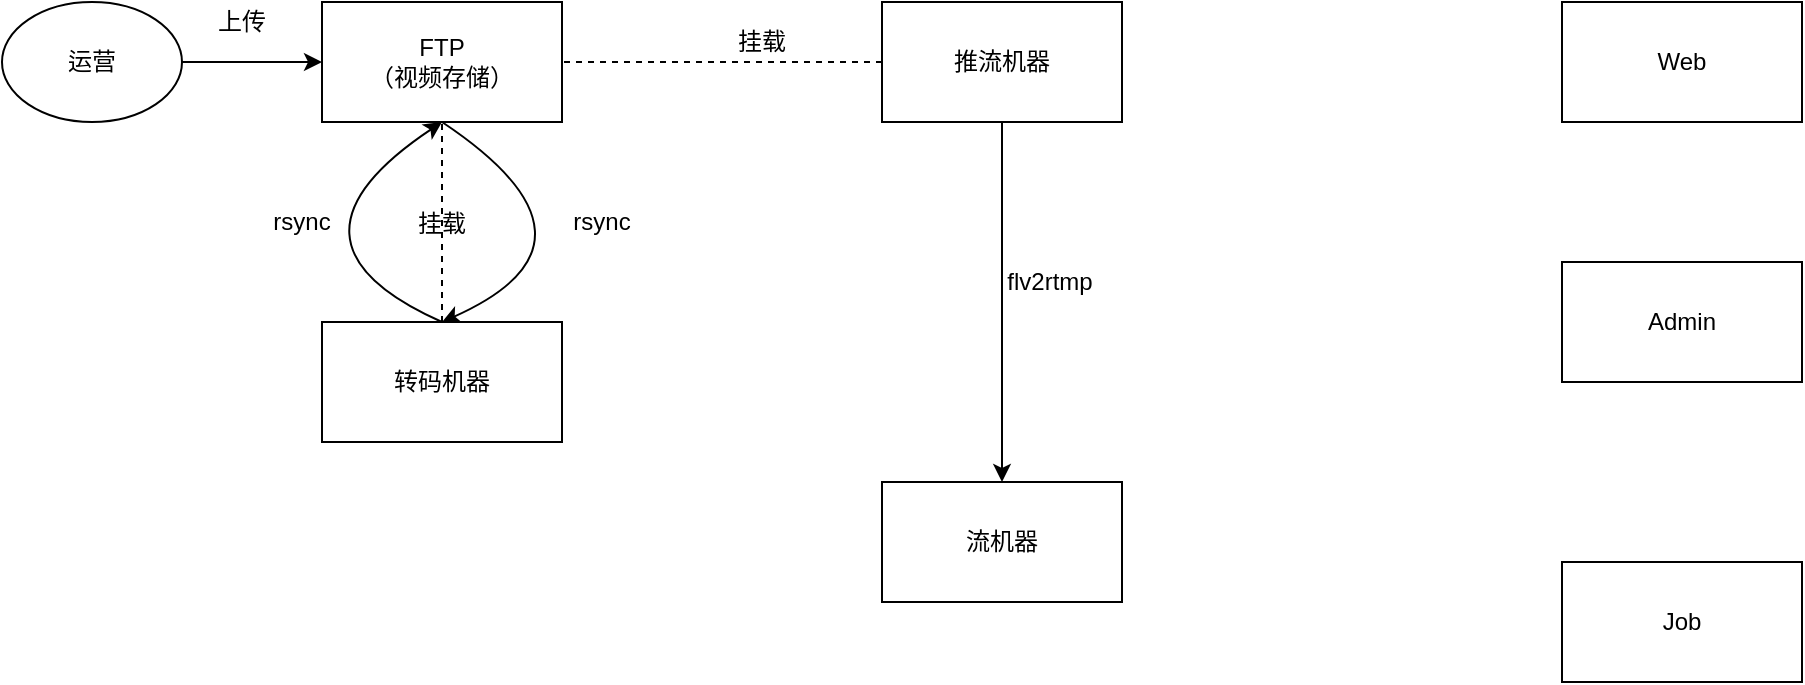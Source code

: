 <mxfile pages="1" version="11.2.4" type="github"><diagram id="OA24zMU_A55mkJVv5YZa" name="第 1 页"><mxGraphModel dx="2199" dy="625" grid="1" gridSize="10" guides="1" tooltips="1" connect="1" arrows="1" fold="1" page="1" pageScale="1" pageWidth="827" pageHeight="1169" math="0" shadow="0"><root><mxCell id="0"/><mxCell id="1" parent="0"/><mxCell id="eCb_psYz3__27OQizyc5-1" value="运营" style="ellipse;whiteSpace=wrap;html=1;" vertex="1" parent="1"><mxGeometry x="-720" y="120" width="90" height="60" as="geometry"/></mxCell><mxCell id="eCb_psYz3__27OQizyc5-2" value="FTP&lt;br&gt;（视频存储）" style="rounded=0;whiteSpace=wrap;html=1;" vertex="1" parent="1"><mxGeometry x="-560" y="120" width="120" height="60" as="geometry"/></mxCell><mxCell id="eCb_psYz3__27OQizyc5-3" value="" style="endArrow=classic;html=1;exitX=1;exitY=0.5;exitDx=0;exitDy=0;entryX=0;entryY=0.5;entryDx=0;entryDy=0;" edge="1" parent="1" source="eCb_psYz3__27OQizyc5-1" target="eCb_psYz3__27OQizyc5-2"><mxGeometry width="50" height="50" relative="1" as="geometry"><mxPoint x="-530" y="110" as="sourcePoint"/><mxPoint x="-480" y="60" as="targetPoint"/></mxGeometry></mxCell><mxCell id="eCb_psYz3__27OQizyc5-5" value="上传" style="text;html=1;strokeColor=none;fillColor=none;align=center;verticalAlign=middle;whiteSpace=wrap;rounded=0;" vertex="1" parent="1"><mxGeometry x="-620" y="120" width="40" height="20" as="geometry"/></mxCell><mxCell id="eCb_psYz3__27OQizyc5-6" value="转码机器" style="rounded=0;whiteSpace=wrap;html=1;" vertex="1" parent="1"><mxGeometry x="-560" y="280" width="120" height="60" as="geometry"/></mxCell><mxCell id="eCb_psYz3__27OQizyc5-7" value="" style="endArrow=none;dashed=1;html=1;entryX=0.5;entryY=1;entryDx=0;entryDy=0;exitX=0.5;exitY=0;exitDx=0;exitDy=0;" edge="1" parent="1" source="eCb_psYz3__27OQizyc5-6" target="eCb_psYz3__27OQizyc5-2"><mxGeometry width="50" height="50" relative="1" as="geometry"><mxPoint x="-520" y="270" as="sourcePoint"/><mxPoint x="-470" y="220" as="targetPoint"/></mxGeometry></mxCell><mxCell id="eCb_psYz3__27OQizyc5-8" value="挂载" style="text;html=1;strokeColor=none;fillColor=none;align=center;verticalAlign=middle;whiteSpace=wrap;rounded=0;" vertex="1" parent="1"><mxGeometry x="-520" y="221" width="40" height="20" as="geometry"/></mxCell><mxCell id="eCb_psYz3__27OQizyc5-9" value="" style="endArrow=classic;html=1;exitX=0.5;exitY=0;exitDx=0;exitDy=0;entryX=0.5;entryY=1;entryDx=0;entryDy=0;curved=1;" edge="1" parent="1" source="eCb_psYz3__27OQizyc5-6" target="eCb_psYz3__27OQizyc5-2"><mxGeometry width="50" height="50" relative="1" as="geometry"><mxPoint x="-560" y="250" as="sourcePoint"/><mxPoint x="-510" y="200" as="targetPoint"/><Array as="points"><mxPoint x="-590" y="240"/></Array></mxGeometry></mxCell><mxCell id="eCb_psYz3__27OQizyc5-10" value="" style="endArrow=classic;html=1;exitX=0.5;exitY=1;exitDx=0;exitDy=0;entryX=0.5;entryY=0;entryDx=0;entryDy=0;curved=1;" edge="1" parent="1" source="eCb_psYz3__27OQizyc5-2" target="eCb_psYz3__27OQizyc5-6"><mxGeometry width="50" height="50" relative="1" as="geometry"><mxPoint x="-520" y="290" as="sourcePoint"/><mxPoint x="-520" y="190" as="targetPoint"/><Array as="points"><mxPoint x="-410" y="240"/></Array></mxGeometry></mxCell><mxCell id="eCb_psYz3__27OQizyc5-11" value="rsync" style="text;html=1;strokeColor=none;fillColor=none;align=center;verticalAlign=middle;whiteSpace=wrap;rounded=0;" vertex="1" parent="1"><mxGeometry x="-590" y="220" width="40" height="20" as="geometry"/></mxCell><mxCell id="eCb_psYz3__27OQizyc5-14" value="rsync" style="text;html=1;strokeColor=none;fillColor=none;align=center;verticalAlign=middle;whiteSpace=wrap;rounded=0;" vertex="1" parent="1"><mxGeometry x="-440" y="220" width="40" height="20" as="geometry"/></mxCell><mxCell id="eCb_psYz3__27OQizyc5-15" value="推流机器" style="rounded=0;whiteSpace=wrap;html=1;" vertex="1" parent="1"><mxGeometry x="-280" y="120" width="120" height="60" as="geometry"/></mxCell><mxCell id="eCb_psYz3__27OQizyc5-22" value="流机器" style="rounded=0;whiteSpace=wrap;html=1;" vertex="1" parent="1"><mxGeometry x="-280" y="360" width="120" height="60" as="geometry"/></mxCell><mxCell id="eCb_psYz3__27OQizyc5-17" value="挂载" style="text;html=1;strokeColor=none;fillColor=none;align=center;verticalAlign=middle;whiteSpace=wrap;rounded=0;" vertex="1" parent="1"><mxGeometry x="-360" y="130" width="40" height="20" as="geometry"/></mxCell><mxCell id="eCb_psYz3__27OQizyc5-18" value="" style="endArrow=none;dashed=1;html=1;entryX=1;entryY=0.5;entryDx=0;entryDy=0;exitX=0;exitY=0.5;exitDx=0;exitDy=0;" edge="1" parent="1" source="eCb_psYz3__27OQizyc5-15" target="eCb_psYz3__27OQizyc5-2"><mxGeometry width="50" height="50" relative="1" as="geometry"><mxPoint x="-330" y="320" as="sourcePoint"/><mxPoint x="-330" y="220" as="targetPoint"/></mxGeometry></mxCell><mxCell id="eCb_psYz3__27OQizyc5-19" value="Web" style="rounded=0;whiteSpace=wrap;html=1;" vertex="1" parent="1"><mxGeometry x="60" y="120" width="120" height="60" as="geometry"/></mxCell><mxCell id="eCb_psYz3__27OQizyc5-20" value="Admin" style="rounded=0;whiteSpace=wrap;html=1;" vertex="1" parent="1"><mxGeometry x="60" y="250" width="120" height="60" as="geometry"/></mxCell><mxCell id="eCb_psYz3__27OQizyc5-21" value="Job" style="rounded=0;whiteSpace=wrap;html=1;" vertex="1" parent="1"><mxGeometry x="60" y="400" width="120" height="60" as="geometry"/></mxCell><mxCell id="eCb_psYz3__27OQizyc5-24" value="" style="endArrow=classic;html=1;exitX=0.5;exitY=1;exitDx=0;exitDy=0;entryX=0.5;entryY=0;entryDx=0;entryDy=0;" edge="1" parent="1" source="eCb_psYz3__27OQizyc5-15" target="eCb_psYz3__27OQizyc5-22"><mxGeometry width="50" height="50" relative="1" as="geometry"><mxPoint x="-140" y="260" as="sourcePoint"/><mxPoint x="-90" y="210" as="targetPoint"/></mxGeometry></mxCell><mxCell id="eCb_psYz3__27OQizyc5-27" value="flv2rtmp" style="text;html=1;strokeColor=none;fillColor=none;align=center;verticalAlign=middle;whiteSpace=wrap;rounded=0;" vertex="1" parent="1"><mxGeometry x="-216" y="250" width="40" height="20" as="geometry"/></mxCell></root></mxGraphModel></diagram></mxfile>